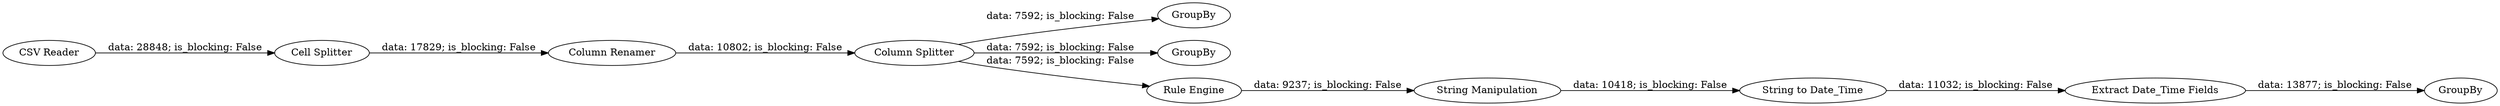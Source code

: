 digraph {
	"-3172347012430454683_6" [label=GroupBy]
	"-3172347012430454683_11" [label=GroupBy]
	"-3172347012430454683_9" [label="String to Date_Time"]
	"-3172347012430454683_3" [label="Column Renamer"]
	"-3172347012430454683_5" [label=GroupBy]
	"-3172347012430454683_4" [label="Column Splitter"]
	"-3172347012430454683_10" [label="Extract Date_Time Fields"]
	"-3172347012430454683_1" [label="CSV Reader"]
	"-3172347012430454683_7" [label="Rule Engine"]
	"-3172347012430454683_2" [label="Cell Splitter"]
	"-3172347012430454683_8" [label="String Manipulation"]
	"-3172347012430454683_3" -> "-3172347012430454683_4" [label="data: 10802; is_blocking: False"]
	"-3172347012430454683_7" -> "-3172347012430454683_8" [label="data: 9237; is_blocking: False"]
	"-3172347012430454683_10" -> "-3172347012430454683_11" [label="data: 13877; is_blocking: False"]
	"-3172347012430454683_8" -> "-3172347012430454683_9" [label="data: 10418; is_blocking: False"]
	"-3172347012430454683_4" -> "-3172347012430454683_5" [label="data: 7592; is_blocking: False"]
	"-3172347012430454683_1" -> "-3172347012430454683_2" [label="data: 28848; is_blocking: False"]
	"-3172347012430454683_4" -> "-3172347012430454683_7" [label="data: 7592; is_blocking: False"]
	"-3172347012430454683_2" -> "-3172347012430454683_3" [label="data: 17829; is_blocking: False"]
	"-3172347012430454683_4" -> "-3172347012430454683_6" [label="data: 7592; is_blocking: False"]
	"-3172347012430454683_9" -> "-3172347012430454683_10" [label="data: 11032; is_blocking: False"]
	rankdir=LR
}
